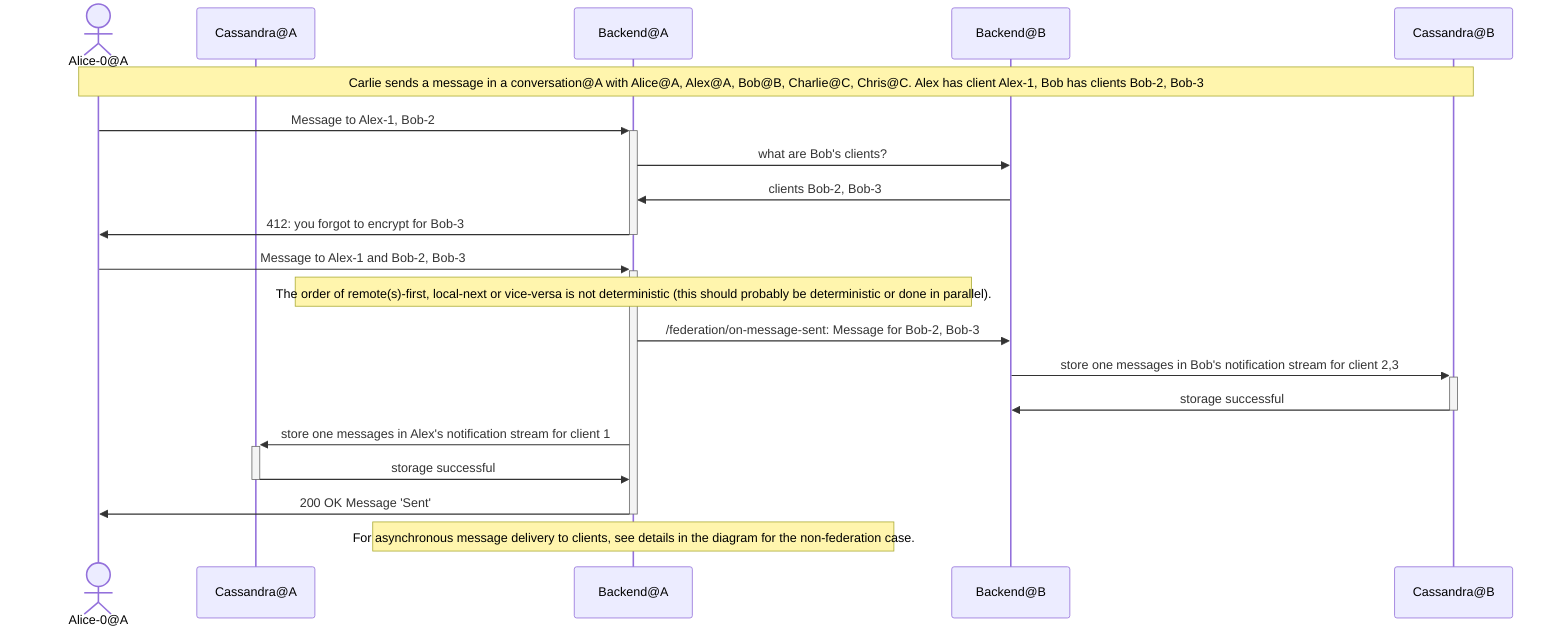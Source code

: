 %% The message sending flow as implemented for M1 (Oct 2021) federation
sequenceDiagram
    actor Alice as Alice-0@A
    participant C as Cassandra@A
    participant A as Backend@A
    participant B as Backend@B
    participant CB as Cassandra@B

    Note over Alice,CB: Carlie sends a message in a conversation@A with Alice@A, Alex@A, Bob@B, Charlie@C, Chris@C. Alex has client Alex-1, Bob has clients Bob-2, Bob-3
    %% the logic in code here can be found in Galley's src/Galley/API/Message.hs
    Alice->>+A: Message to Alex-1, Bob-2
    A->>B: what are Bob's clients?
    B->>A: clients Bob-2, Bob-3
    A->>-Alice: 412: you forgot to encrypt for Bob-3
    Alice->>+A: Message to Alex-1 and Bob-2, Bob-3
    %% this order is random in Galley's 'sendMessages' ?!?
    Note over A: The order of remote(s)-first, local-next or vice-versa is not deterministic (this should probably be deterministic or done in parallel).
    A->>B: /federation/on-message-sent: Message for Bob-2, Bob-3
    B->>+CB: store one messages in Bob's notification stream for client 2,3
    CB->>-B: storage successful
    A->>+C: store one messages in Alex's notification stream for client 1
    C->>-A: storage successful
    %% A->>+C: store two messages in Bob's notification stream for client 1,2
    A->>-Alice: 200 OK Message 'Sent'
    Note over A: For asynchronous message delivery to clients, see details in the diagram for the non-federation case.